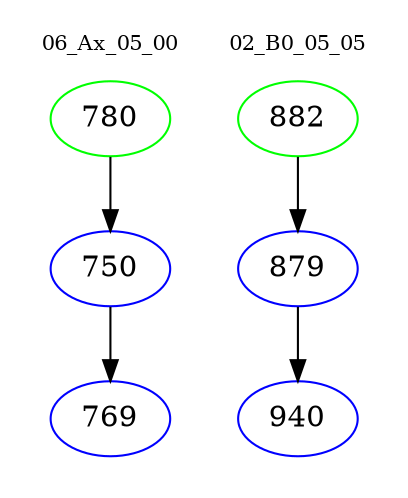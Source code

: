 digraph{
subgraph cluster_0 {
color = white
label = "06_Ax_05_00";
fontsize=10;
T0_780 [label="780", color="green"]
T0_780 -> T0_750 [color="black"]
T0_750 [label="750", color="blue"]
T0_750 -> T0_769 [color="black"]
T0_769 [label="769", color="blue"]
}
subgraph cluster_1 {
color = white
label = "02_B0_05_05";
fontsize=10;
T1_882 [label="882", color="green"]
T1_882 -> T1_879 [color="black"]
T1_879 [label="879", color="blue"]
T1_879 -> T1_940 [color="black"]
T1_940 [label="940", color="blue"]
}
}
